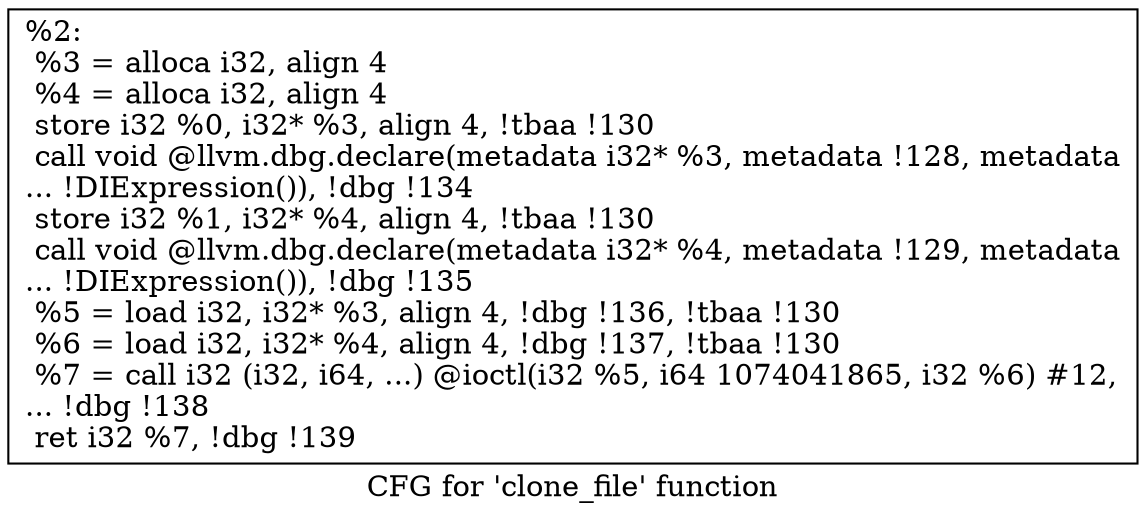 digraph "CFG for 'clone_file' function" {
	label="CFG for 'clone_file' function";

	Node0x25f1b90 [shape=record,label="{%2:\l  %3 = alloca i32, align 4\l  %4 = alloca i32, align 4\l  store i32 %0, i32* %3, align 4, !tbaa !130\l  call void @llvm.dbg.declare(metadata i32* %3, metadata !128, metadata\l... !DIExpression()), !dbg !134\l  store i32 %1, i32* %4, align 4, !tbaa !130\l  call void @llvm.dbg.declare(metadata i32* %4, metadata !129, metadata\l... !DIExpression()), !dbg !135\l  %5 = load i32, i32* %3, align 4, !dbg !136, !tbaa !130\l  %6 = load i32, i32* %4, align 4, !dbg !137, !tbaa !130\l  %7 = call i32 (i32, i64, ...) @ioctl(i32 %5, i64 1074041865, i32 %6) #12,\l... !dbg !138\l  ret i32 %7, !dbg !139\l}"];
}
